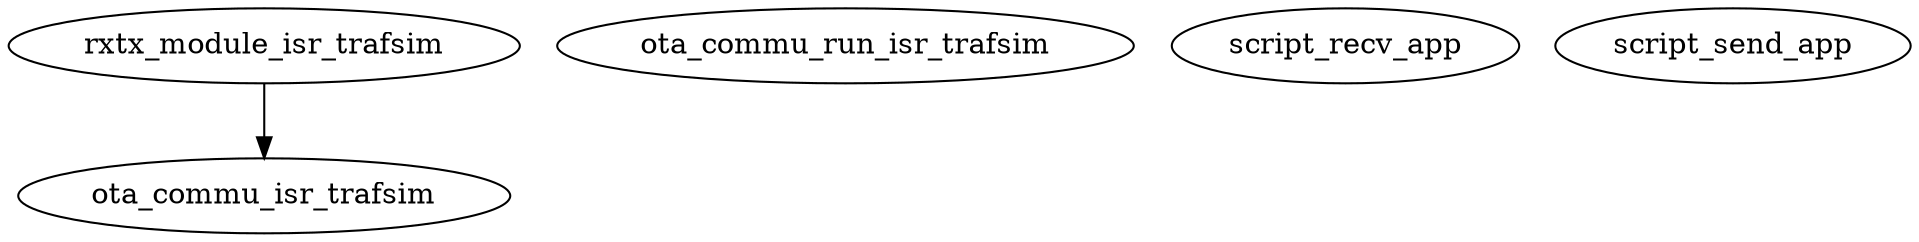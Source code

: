 /* Created by mdot for Matlab */
digraph m2html {
  rxtx_module_isr_trafsim -> ota_commu_isr_trafsim;

  ota_commu_isr_trafsim [URL="ota_commu_isr_trafsim.html"];
  ota_commu_run_isr_trafsim [URL="ota_commu_run_isr_trafsim.html"];
  rxtx_module_isr_trafsim [URL="rxtx_module_isr_trafsim.html"];
  script_recv_app [URL="script_recv_app.html"];
  script_send_app [URL="script_send_app.html"];
}